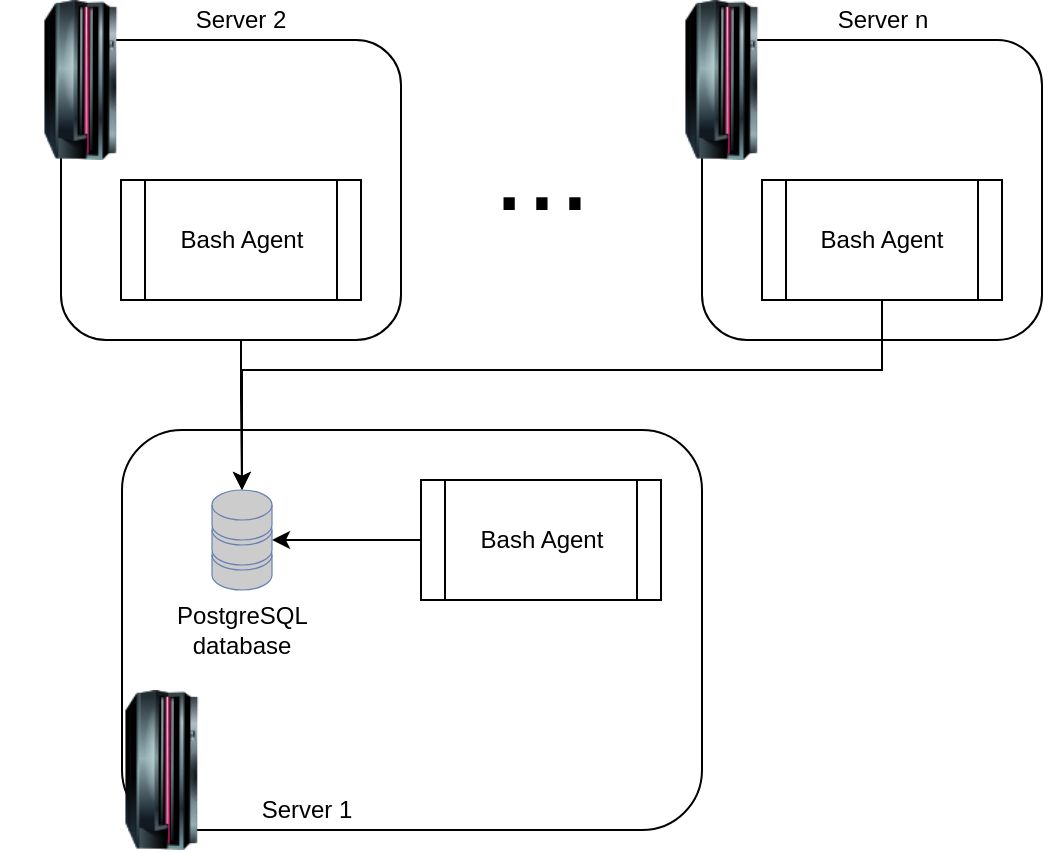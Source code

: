 <mxfile version="10.8.0" type="github"><diagram name="Page-1" id="55a83fd1-7818-8e21-69c5-c3457e3827bb"><mxGraphModel dx="754" dy="435" grid="0" gridSize="10" guides="0" tooltips="1" connect="1" arrows="1" fold="1" page="1" pageScale="1" pageWidth="1100" pageHeight="850" background="#ffffff" math="0" shadow="0"><root><mxCell id="0"/><mxCell id="1" parent="0"/><mxCell id="s9c5DdBPlgP9nCJOAyw4-14" value="" style="rounded=1;whiteSpace=wrap;html=1;" parent="1" vertex="1"><mxGeometry x="285" y="390" width="290" height="200" as="geometry"/></mxCell><mxCell id="s9c5DdBPlgP9nCJOAyw4-3" value="" style="image;html=1;labelBackgroundColor=#ffffff;image=img/lib/clip_art/computers/Mainframe_128x128.png" parent="1" vertex="1"><mxGeometry x="265" y="520" width="80" height="80" as="geometry"/></mxCell><mxCell id="s9c5DdBPlgP9nCJOAyw4-11" style="edgeStyle=orthogonalEdgeStyle;rounded=0;orthogonalLoop=1;jettySize=auto;html=1;exitX=0.5;exitY=1;exitDx=0;exitDy=0;entryX=0.5;entryY=0;entryDx=0;entryDy=0;entryPerimeter=0;" parent="1" source="s9c5DdBPlgP9nCJOAyw4-5" target="s9c5DdBPlgP9nCJOAyw4-9" edge="1"><mxGeometry relative="1" as="geometry"/></mxCell><mxCell id="s9c5DdBPlgP9nCJOAyw4-13" style="edgeStyle=orthogonalEdgeStyle;rounded=0;orthogonalLoop=1;jettySize=auto;html=1;entryX=1;entryY=0.5;entryDx=0;entryDy=0;entryPerimeter=0;" parent="1" source="s9c5DdBPlgP9nCJOAyw4-6" target="s9c5DdBPlgP9nCJOAyw4-9" edge="1"><mxGeometry relative="1" as="geometry"/></mxCell><mxCell id="s9c5DdBPlgP9nCJOAyw4-6" value="Bash Agent" style="shape=process;whiteSpace=wrap;html=1;backgroundOutline=1;" parent="1" vertex="1"><mxGeometry x="434.5" y="415" width="120" height="60" as="geometry"/></mxCell><mxCell id="s9c5DdBPlgP9nCJOAyw4-24" value="" style="group" parent="1" vertex="1" connectable="0"><mxGeometry x="545" y="175" width="200" height="170" as="geometry"/></mxCell><mxCell id="s9c5DdBPlgP9nCJOAyw4-20" value="" style="rounded=1;whiteSpace=wrap;html=1;" parent="s9c5DdBPlgP9nCJOAyw4-24" vertex="1"><mxGeometry x="30" y="20" width="170" height="150" as="geometry"/></mxCell><mxCell id="s9c5DdBPlgP9nCJOAyw4-21" value="" style="image;html=1;labelBackgroundColor=#ffffff;image=img/lib/clip_art/computers/Mainframe_128x128.png" parent="s9c5DdBPlgP9nCJOAyw4-24" vertex="1"><mxGeometry width="80" height="80" as="geometry"/></mxCell><mxCell id="s9c5DdBPlgP9nCJOAyw4-22" value="Bash Agent" style="shape=process;whiteSpace=wrap;html=1;backgroundOutline=1;" parent="s9c5DdBPlgP9nCJOAyw4-24" vertex="1"><mxGeometry x="60" y="90" width="120" height="60" as="geometry"/></mxCell><mxCell id="s9c5DdBPlgP9nCJOAyw4-23" value="Server n" style="text;html=1;strokeColor=none;fillColor=none;align=center;verticalAlign=middle;whiteSpace=wrap;rounded=0;" parent="s9c5DdBPlgP9nCJOAyw4-24" vertex="1"><mxGeometry x="87.5" width="65" height="20" as="geometry"/></mxCell><mxCell id="s9c5DdBPlgP9nCJOAyw4-25" value="" style="group" parent="1" vertex="1" connectable="0"><mxGeometry x="224.5" y="175" width="200" height="170" as="geometry"/></mxCell><mxCell id="s9c5DdBPlgP9nCJOAyw4-15" value="" style="rounded=1;whiteSpace=wrap;html=1;" parent="s9c5DdBPlgP9nCJOAyw4-25" vertex="1"><mxGeometry x="30" y="20" width="170" height="150" as="geometry"/></mxCell><mxCell id="s9c5DdBPlgP9nCJOAyw4-1" value="" style="image;html=1;labelBackgroundColor=#ffffff;image=img/lib/clip_art/computers/Mainframe_128x128.png" parent="s9c5DdBPlgP9nCJOAyw4-25" vertex="1"><mxGeometry width="80" height="80" as="geometry"/></mxCell><mxCell id="s9c5DdBPlgP9nCJOAyw4-5" value="Bash Agent" style="shape=process;whiteSpace=wrap;html=1;backgroundOutline=1;" parent="s9c5DdBPlgP9nCJOAyw4-25" vertex="1"><mxGeometry x="60" y="90" width="120" height="60" as="geometry"/></mxCell><mxCell id="s9c5DdBPlgP9nCJOAyw4-16" value="Server 2" style="text;html=1;strokeColor=none;fillColor=none;align=center;verticalAlign=middle;whiteSpace=wrap;rounded=0;" parent="s9c5DdBPlgP9nCJOAyw4-25" vertex="1"><mxGeometry x="87.5" width="65" height="20" as="geometry"/></mxCell><mxCell id="s9c5DdBPlgP9nCJOAyw4-26" value="" style="group" parent="1" vertex="1" connectable="0"><mxGeometry x="325" y="420" width="40" height="80" as="geometry"/></mxCell><mxCell id="s9c5DdBPlgP9nCJOAyw4-9" value="" style="fontColor=#0066CC;verticalAlign=top;verticalLabelPosition=bottom;labelPosition=center;align=center;html=1;outlineConnect=0;fillColor=#CCCCCC;strokeColor=#6881B3;gradientColor=none;gradientDirection=north;strokeWidth=2;shape=mxgraph.networks.storage;" parent="s9c5DdBPlgP9nCJOAyw4-26" vertex="1"><mxGeometry x="5" width="30" height="50" as="geometry"/></mxCell><mxCell id="s9c5DdBPlgP9nCJOAyw4-10" value="PostgreSQL database" style="text;html=1;strokeColor=none;fillColor=none;align=center;verticalAlign=middle;whiteSpace=wrap;rounded=0;" parent="s9c5DdBPlgP9nCJOAyw4-26" vertex="1"><mxGeometry y="60" width="40" height="20" as="geometry"/></mxCell><mxCell id="s9c5DdBPlgP9nCJOAyw4-27" style="edgeStyle=orthogonalEdgeStyle;rounded=0;orthogonalLoop=1;jettySize=auto;html=1;" parent="1" source="s9c5DdBPlgP9nCJOAyw4-22" target="s9c5DdBPlgP9nCJOAyw4-9" edge="1"><mxGeometry relative="1" as="geometry"><Array as="points"><mxPoint x="665" y="360"/><mxPoint x="345" y="360"/></Array></mxGeometry></mxCell><mxCell id="s9c5DdBPlgP9nCJOAyw4-28" value="Server 1" style="text;html=1;strokeColor=none;fillColor=none;align=center;verticalAlign=middle;whiteSpace=wrap;rounded=0;" parent="1" vertex="1"><mxGeometry x="345" y="570" width="65" height="20" as="geometry"/></mxCell><mxCell id="s9c5DdBPlgP9nCJOAyw4-29" value="&lt;font style=&quot;font-size: 59px&quot;&gt;...&lt;/font&gt;" style="text;html=1;strokeColor=none;fillColor=none;align=center;verticalAlign=middle;whiteSpace=wrap;rounded=0;" parent="1" vertex="1"><mxGeometry x="474.5" y="250" width="40" height="20" as="geometry"/></mxCell></root></mxGraphModel></diagram></mxfile>